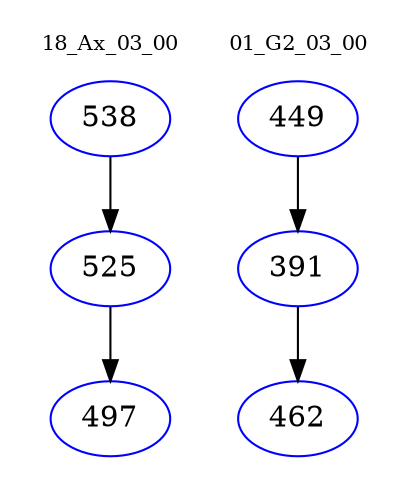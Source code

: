 digraph{
subgraph cluster_0 {
color = white
label = "18_Ax_03_00";
fontsize=10;
T0_538 [label="538", color="blue"]
T0_538 -> T0_525 [color="black"]
T0_525 [label="525", color="blue"]
T0_525 -> T0_497 [color="black"]
T0_497 [label="497", color="blue"]
}
subgraph cluster_1 {
color = white
label = "01_G2_03_00";
fontsize=10;
T1_449 [label="449", color="blue"]
T1_449 -> T1_391 [color="black"]
T1_391 [label="391", color="blue"]
T1_391 -> T1_462 [color="black"]
T1_462 [label="462", color="blue"]
}
}
